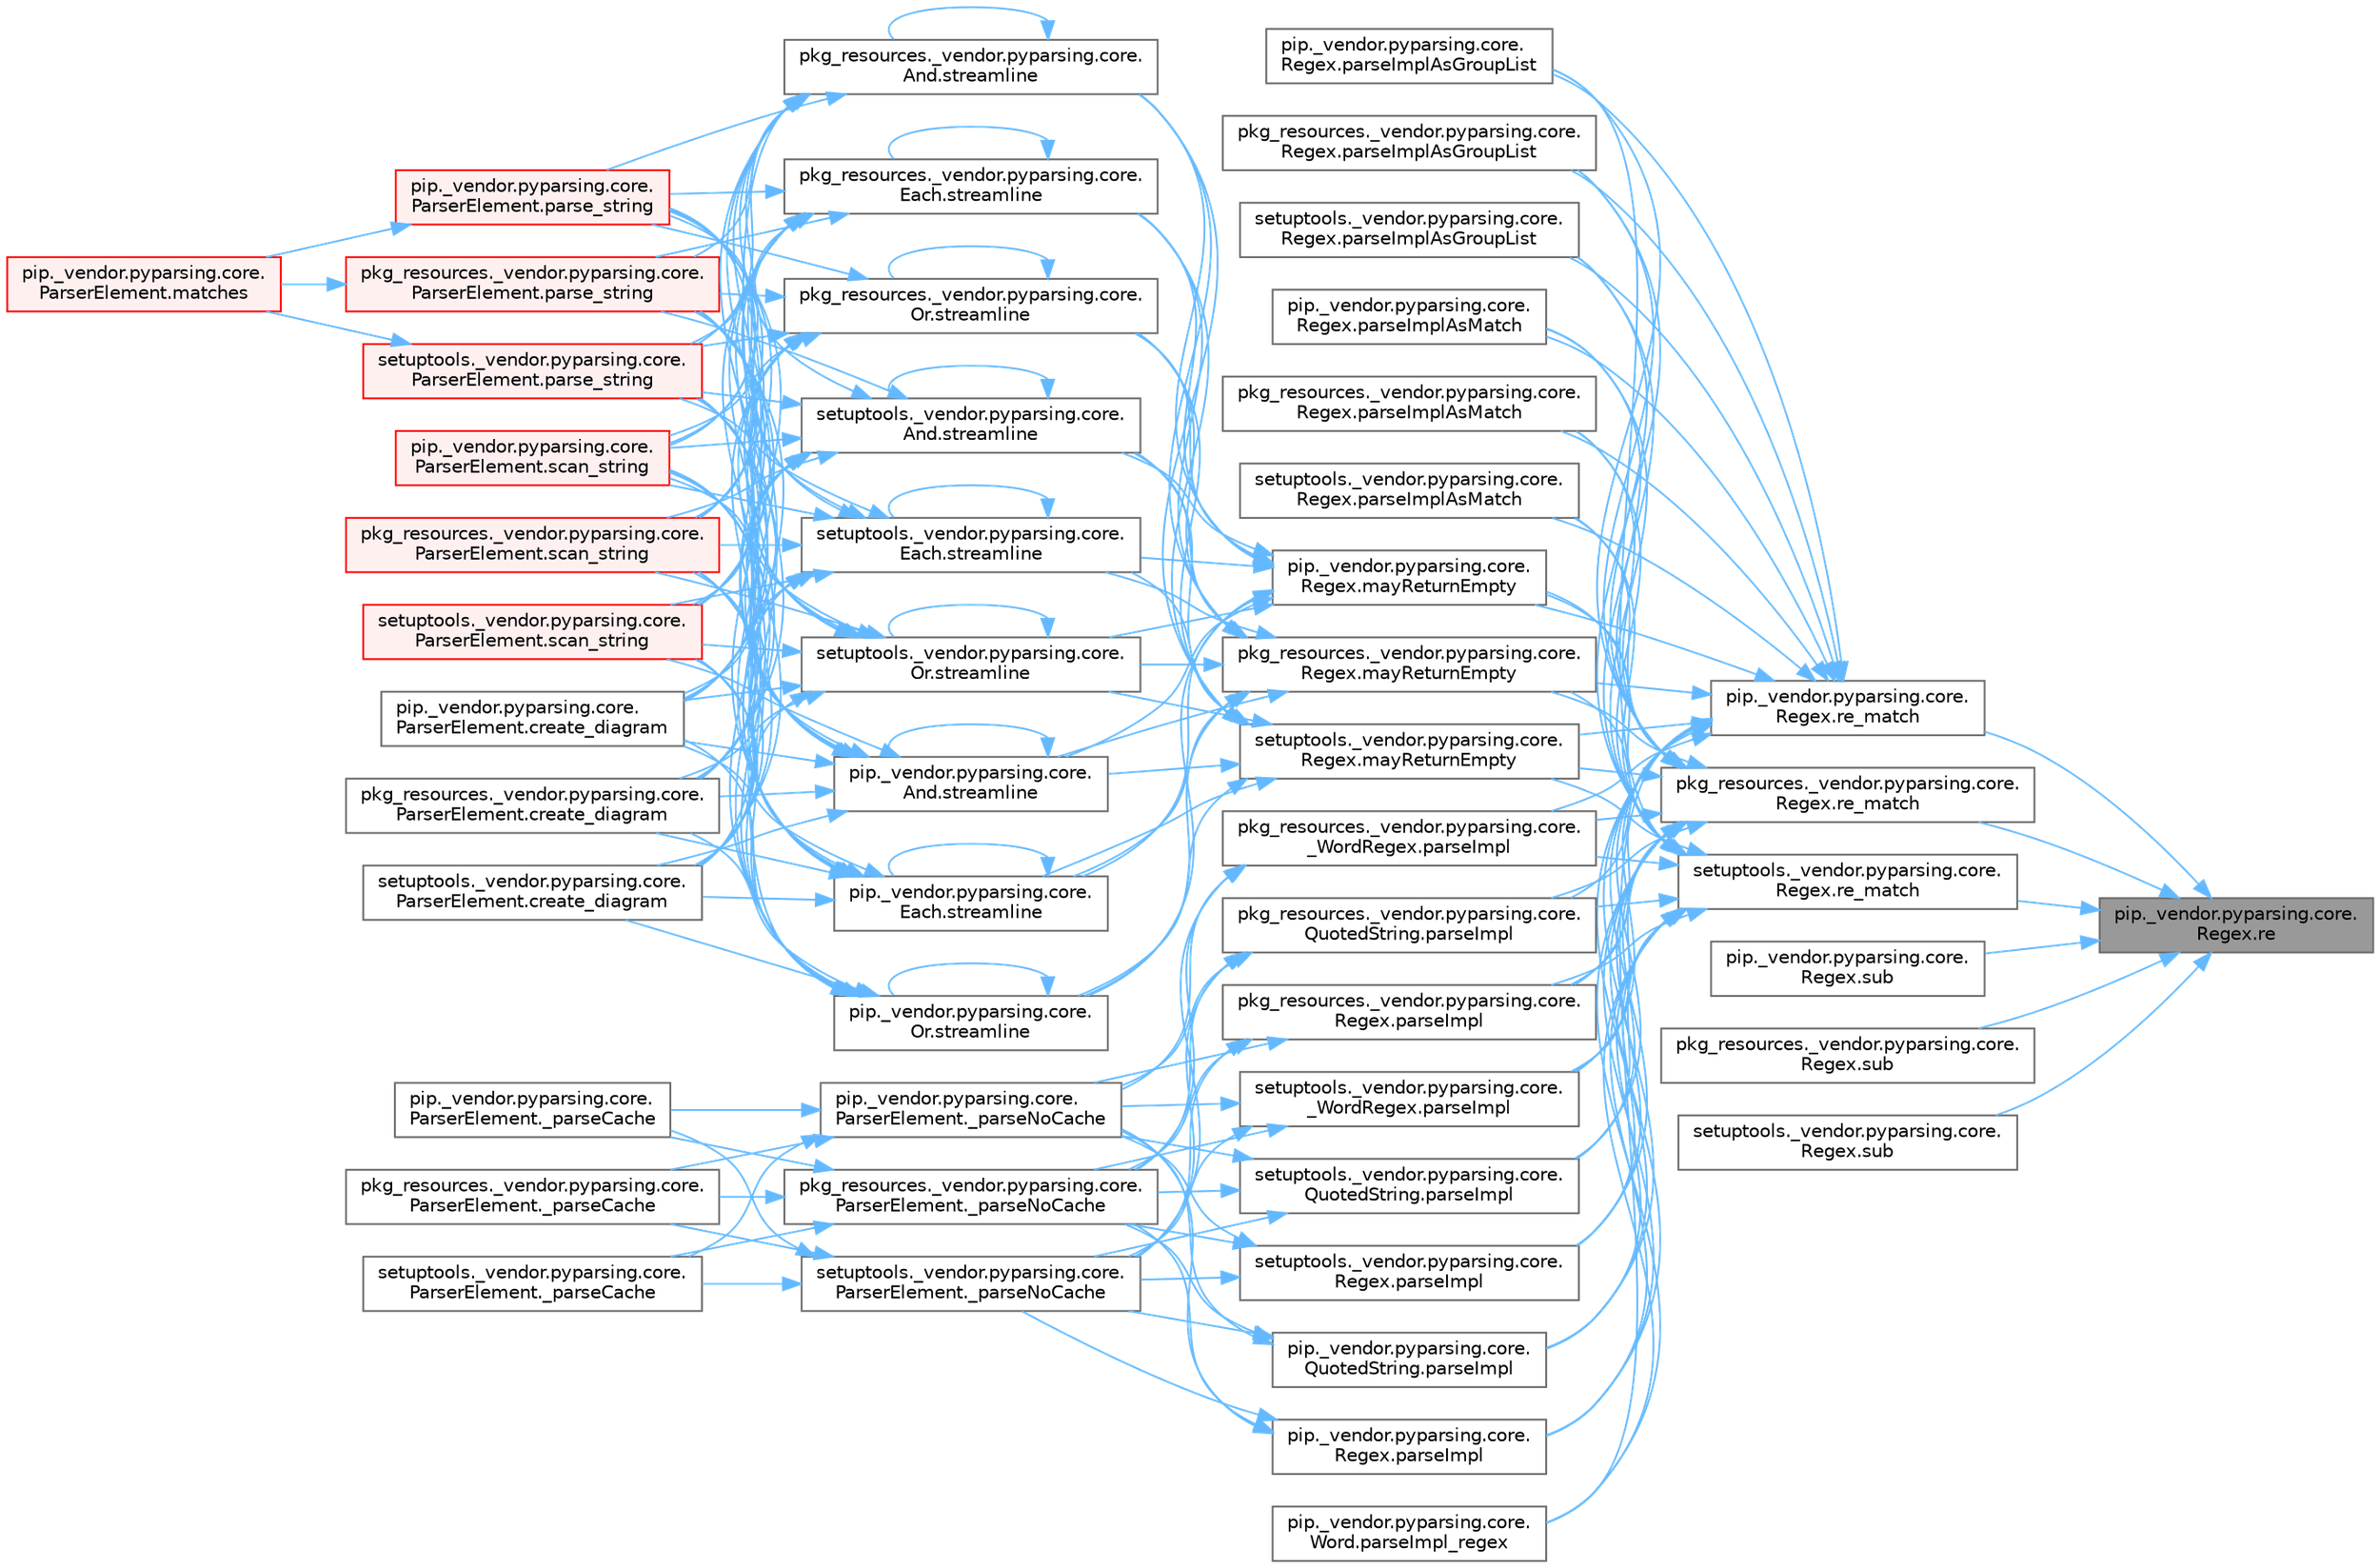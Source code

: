 digraph "pip._vendor.pyparsing.core.Regex.re"
{
 // LATEX_PDF_SIZE
  bgcolor="transparent";
  edge [fontname=Helvetica,fontsize=10,labelfontname=Helvetica,labelfontsize=10];
  node [fontname=Helvetica,fontsize=10,shape=box,height=0.2,width=0.4];
  rankdir="RL";
  Node1 [id="Node000001",label="pip._vendor.pyparsing.core.\lRegex.re",height=0.2,width=0.4,color="gray40", fillcolor="grey60", style="filled", fontcolor="black",tooltip=" "];
  Node1 -> Node2 [id="edge1_Node000001_Node000002",dir="back",color="steelblue1",style="solid",tooltip=" "];
  Node2 [id="Node000002",label="pip._vendor.pyparsing.core.\lRegex.re_match",height=0.2,width=0.4,color="grey40", fillcolor="white", style="filled",URL="$classpip_1_1__vendor_1_1pyparsing_1_1core_1_1_regex.html#a3032fbd6fb47b8c51c8ed38dde30209b",tooltip=" "];
  Node2 -> Node3 [id="edge2_Node000002_Node000003",dir="back",color="steelblue1",style="solid",tooltip=" "];
  Node3 [id="Node000003",label="pip._vendor.pyparsing.core.\lRegex.mayReturnEmpty",height=0.2,width=0.4,color="grey40", fillcolor="white", style="filled",URL="$classpip_1_1__vendor_1_1pyparsing_1_1core_1_1_regex.html#a7319d9277dcc4bc87e0ae014028d772b",tooltip=" "];
  Node3 -> Node4 [id="edge3_Node000003_Node000004",dir="back",color="steelblue1",style="solid",tooltip=" "];
  Node4 [id="Node000004",label="pip._vendor.pyparsing.core.\lAnd.streamline",height=0.2,width=0.4,color="grey40", fillcolor="white", style="filled",URL="$classpip_1_1__vendor_1_1pyparsing_1_1core_1_1_and.html#a7446a6e43ede488c85348e0bc684f01a",tooltip=" "];
  Node4 -> Node5 [id="edge4_Node000004_Node000005",dir="back",color="steelblue1",style="solid",tooltip=" "];
  Node5 [id="Node000005",label="pip._vendor.pyparsing.core.\lParserElement.create_diagram",height=0.2,width=0.4,color="grey40", fillcolor="white", style="filled",URL="$classpip_1_1__vendor_1_1pyparsing_1_1core_1_1_parser_element.html#a5bc732f7ee3b63328942b206ddb60680",tooltip=" "];
  Node4 -> Node6 [id="edge5_Node000004_Node000006",dir="back",color="steelblue1",style="solid",tooltip=" "];
  Node6 [id="Node000006",label="pkg_resources._vendor.pyparsing.core.\lParserElement.create_diagram",height=0.2,width=0.4,color="grey40", fillcolor="white", style="filled",URL="$classpkg__resources_1_1__vendor_1_1pyparsing_1_1core_1_1_parser_element.html#a66d8835d0b5eb2209b59040c180b73b0",tooltip=" "];
  Node4 -> Node7 [id="edge6_Node000004_Node000007",dir="back",color="steelblue1",style="solid",tooltip=" "];
  Node7 [id="Node000007",label="setuptools._vendor.pyparsing.core.\lParserElement.create_diagram",height=0.2,width=0.4,color="grey40", fillcolor="white", style="filled",URL="$classsetuptools_1_1__vendor_1_1pyparsing_1_1core_1_1_parser_element.html#ab7e3f532f6e7783243272292e1f604b3",tooltip=" "];
  Node4 -> Node8 [id="edge7_Node000004_Node000008",dir="back",color="steelblue1",style="solid",tooltip=" "];
  Node8 [id="Node000008",label="pip._vendor.pyparsing.core.\lParserElement.parse_string",height=0.2,width=0.4,color="red", fillcolor="#FFF0F0", style="filled",URL="$classpip_1_1__vendor_1_1pyparsing_1_1core_1_1_parser_element.html#ac17206f98799aeb9149ef0873423fb3d",tooltip=" "];
  Node8 -> Node9 [id="edge8_Node000008_Node000009",dir="back",color="steelblue1",style="solid",tooltip=" "];
  Node9 [id="Node000009",label="pip._vendor.pyparsing.core.\lParserElement.matches",height=0.2,width=0.4,color="red", fillcolor="#FFF0F0", style="filled",URL="$classpip_1_1__vendor_1_1pyparsing_1_1core_1_1_parser_element.html#a506dbc15b395eb36dc4f6cbc0fdf143a",tooltip=" "];
  Node4 -> Node30 [id="edge9_Node000004_Node000030",dir="back",color="steelblue1",style="solid",tooltip=" "];
  Node30 [id="Node000030",label="pkg_resources._vendor.pyparsing.core.\lParserElement.parse_string",height=0.2,width=0.4,color="red", fillcolor="#FFF0F0", style="filled",URL="$classpkg__resources_1_1__vendor_1_1pyparsing_1_1core_1_1_parser_element.html#a8c3e947b9af4425a1b7f4c8db034a549",tooltip=" "];
  Node30 -> Node9 [id="edge10_Node000030_Node000009",dir="back",color="steelblue1",style="solid",tooltip=" "];
  Node4 -> Node31 [id="edge11_Node000004_Node000031",dir="back",color="steelblue1",style="solid",tooltip=" "];
  Node31 [id="Node000031",label="setuptools._vendor.pyparsing.core.\lParserElement.parse_string",height=0.2,width=0.4,color="red", fillcolor="#FFF0F0", style="filled",URL="$classsetuptools_1_1__vendor_1_1pyparsing_1_1core_1_1_parser_element.html#a4bceb4c6190dd0bd2ea4c6ef9e8fe6f9",tooltip=" "];
  Node31 -> Node9 [id="edge12_Node000031_Node000009",dir="back",color="steelblue1",style="solid",tooltip=" "];
  Node4 -> Node32 [id="edge13_Node000004_Node000032",dir="back",color="steelblue1",style="solid",tooltip=" "];
  Node32 [id="Node000032",label="pip._vendor.pyparsing.core.\lParserElement.scan_string",height=0.2,width=0.4,color="red", fillcolor="#FFF0F0", style="filled",URL="$classpip_1_1__vendor_1_1pyparsing_1_1core_1_1_parser_element.html#a0a066b31d55597f3b2ac426eab0ef7a8",tooltip=" "];
  Node4 -> Node3211 [id="edge14_Node000004_Node003211",dir="back",color="steelblue1",style="solid",tooltip=" "];
  Node3211 [id="Node003211",label="pkg_resources._vendor.pyparsing.core.\lParserElement.scan_string",height=0.2,width=0.4,color="red", fillcolor="#FFF0F0", style="filled",URL="$classpkg__resources_1_1__vendor_1_1pyparsing_1_1core_1_1_parser_element.html#a72c2c28e4b4d308fb917b19795da3b31",tooltip=" "];
  Node4 -> Node3212 [id="edge15_Node000004_Node003212",dir="back",color="steelblue1",style="solid",tooltip=" "];
  Node3212 [id="Node003212",label="setuptools._vendor.pyparsing.core.\lParserElement.scan_string",height=0.2,width=0.4,color="red", fillcolor="#FFF0F0", style="filled",URL="$classsetuptools_1_1__vendor_1_1pyparsing_1_1core_1_1_parser_element.html#a1e2aa4fc1e0debef9f876b7e1ccbfb62",tooltip=" "];
  Node4 -> Node4 [id="edge16_Node000004_Node000004",dir="back",color="steelblue1",style="solid",tooltip=" "];
  Node3 -> Node3213 [id="edge17_Node000003_Node003213",dir="back",color="steelblue1",style="solid",tooltip=" "];
  Node3213 [id="Node003213",label="pip._vendor.pyparsing.core.\lEach.streamline",height=0.2,width=0.4,color="grey40", fillcolor="white", style="filled",URL="$classpip_1_1__vendor_1_1pyparsing_1_1core_1_1_each.html#a96aa5153ac4224d3fb453b3bdd797ff1",tooltip=" "];
  Node3213 -> Node5 [id="edge18_Node003213_Node000005",dir="back",color="steelblue1",style="solid",tooltip=" "];
  Node3213 -> Node6 [id="edge19_Node003213_Node000006",dir="back",color="steelblue1",style="solid",tooltip=" "];
  Node3213 -> Node7 [id="edge20_Node003213_Node000007",dir="back",color="steelblue1",style="solid",tooltip=" "];
  Node3213 -> Node8 [id="edge21_Node003213_Node000008",dir="back",color="steelblue1",style="solid",tooltip=" "];
  Node3213 -> Node30 [id="edge22_Node003213_Node000030",dir="back",color="steelblue1",style="solid",tooltip=" "];
  Node3213 -> Node31 [id="edge23_Node003213_Node000031",dir="back",color="steelblue1",style="solid",tooltip=" "];
  Node3213 -> Node32 [id="edge24_Node003213_Node000032",dir="back",color="steelblue1",style="solid",tooltip=" "];
  Node3213 -> Node3211 [id="edge25_Node003213_Node003211",dir="back",color="steelblue1",style="solid",tooltip=" "];
  Node3213 -> Node3212 [id="edge26_Node003213_Node003212",dir="back",color="steelblue1",style="solid",tooltip=" "];
  Node3213 -> Node3213 [id="edge27_Node003213_Node003213",dir="back",color="steelblue1",style="solid",tooltip=" "];
  Node3 -> Node3214 [id="edge28_Node000003_Node003214",dir="back",color="steelblue1",style="solid",tooltip=" "];
  Node3214 [id="Node003214",label="pip._vendor.pyparsing.core.\lOr.streamline",height=0.2,width=0.4,color="grey40", fillcolor="white", style="filled",URL="$classpip_1_1__vendor_1_1pyparsing_1_1core_1_1_or.html#aaaf554dbc1aec5d9cddf31cd519f8a95",tooltip=" "];
  Node3214 -> Node5 [id="edge29_Node003214_Node000005",dir="back",color="steelblue1",style="solid",tooltip=" "];
  Node3214 -> Node6 [id="edge30_Node003214_Node000006",dir="back",color="steelblue1",style="solid",tooltip=" "];
  Node3214 -> Node7 [id="edge31_Node003214_Node000007",dir="back",color="steelblue1",style="solid",tooltip=" "];
  Node3214 -> Node8 [id="edge32_Node003214_Node000008",dir="back",color="steelblue1",style="solid",tooltip=" "];
  Node3214 -> Node30 [id="edge33_Node003214_Node000030",dir="back",color="steelblue1",style="solid",tooltip=" "];
  Node3214 -> Node31 [id="edge34_Node003214_Node000031",dir="back",color="steelblue1",style="solid",tooltip=" "];
  Node3214 -> Node32 [id="edge35_Node003214_Node000032",dir="back",color="steelblue1",style="solid",tooltip=" "];
  Node3214 -> Node3211 [id="edge36_Node003214_Node003211",dir="back",color="steelblue1",style="solid",tooltip=" "];
  Node3214 -> Node3212 [id="edge37_Node003214_Node003212",dir="back",color="steelblue1",style="solid",tooltip=" "];
  Node3214 -> Node3214 [id="edge38_Node003214_Node003214",dir="back",color="steelblue1",style="solid",tooltip=" "];
  Node3 -> Node3215 [id="edge39_Node000003_Node003215",dir="back",color="steelblue1",style="solid",tooltip=" "];
  Node3215 [id="Node003215",label="pkg_resources._vendor.pyparsing.core.\lAnd.streamline",height=0.2,width=0.4,color="grey40", fillcolor="white", style="filled",URL="$classpkg__resources_1_1__vendor_1_1pyparsing_1_1core_1_1_and.html#a961e2458f172f1d34fe94a756cdf9a0e",tooltip=" "];
  Node3215 -> Node5 [id="edge40_Node003215_Node000005",dir="back",color="steelblue1",style="solid",tooltip=" "];
  Node3215 -> Node6 [id="edge41_Node003215_Node000006",dir="back",color="steelblue1",style="solid",tooltip=" "];
  Node3215 -> Node7 [id="edge42_Node003215_Node000007",dir="back",color="steelblue1",style="solid",tooltip=" "];
  Node3215 -> Node8 [id="edge43_Node003215_Node000008",dir="back",color="steelblue1",style="solid",tooltip=" "];
  Node3215 -> Node30 [id="edge44_Node003215_Node000030",dir="back",color="steelblue1",style="solid",tooltip=" "];
  Node3215 -> Node31 [id="edge45_Node003215_Node000031",dir="back",color="steelblue1",style="solid",tooltip=" "];
  Node3215 -> Node32 [id="edge46_Node003215_Node000032",dir="back",color="steelblue1",style="solid",tooltip=" "];
  Node3215 -> Node3211 [id="edge47_Node003215_Node003211",dir="back",color="steelblue1",style="solid",tooltip=" "];
  Node3215 -> Node3212 [id="edge48_Node003215_Node003212",dir="back",color="steelblue1",style="solid",tooltip=" "];
  Node3215 -> Node3215 [id="edge49_Node003215_Node003215",dir="back",color="steelblue1",style="solid",tooltip=" "];
  Node3 -> Node3216 [id="edge50_Node000003_Node003216",dir="back",color="steelblue1",style="solid",tooltip=" "];
  Node3216 [id="Node003216",label="pkg_resources._vendor.pyparsing.core.\lEach.streamline",height=0.2,width=0.4,color="grey40", fillcolor="white", style="filled",URL="$classpkg__resources_1_1__vendor_1_1pyparsing_1_1core_1_1_each.html#af5805f767d634140e3c0c7e8bbe0c1f0",tooltip=" "];
  Node3216 -> Node5 [id="edge51_Node003216_Node000005",dir="back",color="steelblue1",style="solid",tooltip=" "];
  Node3216 -> Node6 [id="edge52_Node003216_Node000006",dir="back",color="steelblue1",style="solid",tooltip=" "];
  Node3216 -> Node7 [id="edge53_Node003216_Node000007",dir="back",color="steelblue1",style="solid",tooltip=" "];
  Node3216 -> Node8 [id="edge54_Node003216_Node000008",dir="back",color="steelblue1",style="solid",tooltip=" "];
  Node3216 -> Node30 [id="edge55_Node003216_Node000030",dir="back",color="steelblue1",style="solid",tooltip=" "];
  Node3216 -> Node31 [id="edge56_Node003216_Node000031",dir="back",color="steelblue1",style="solid",tooltip=" "];
  Node3216 -> Node32 [id="edge57_Node003216_Node000032",dir="back",color="steelblue1",style="solid",tooltip=" "];
  Node3216 -> Node3211 [id="edge58_Node003216_Node003211",dir="back",color="steelblue1",style="solid",tooltip=" "];
  Node3216 -> Node3212 [id="edge59_Node003216_Node003212",dir="back",color="steelblue1",style="solid",tooltip=" "];
  Node3216 -> Node3216 [id="edge60_Node003216_Node003216",dir="back",color="steelblue1",style="solid",tooltip=" "];
  Node3 -> Node3217 [id="edge61_Node000003_Node003217",dir="back",color="steelblue1",style="solid",tooltip=" "];
  Node3217 [id="Node003217",label="pkg_resources._vendor.pyparsing.core.\lOr.streamline",height=0.2,width=0.4,color="grey40", fillcolor="white", style="filled",URL="$classpkg__resources_1_1__vendor_1_1pyparsing_1_1core_1_1_or.html#a854639b74587124e16b98edd0607316c",tooltip=" "];
  Node3217 -> Node5 [id="edge62_Node003217_Node000005",dir="back",color="steelblue1",style="solid",tooltip=" "];
  Node3217 -> Node6 [id="edge63_Node003217_Node000006",dir="back",color="steelblue1",style="solid",tooltip=" "];
  Node3217 -> Node7 [id="edge64_Node003217_Node000007",dir="back",color="steelblue1",style="solid",tooltip=" "];
  Node3217 -> Node8 [id="edge65_Node003217_Node000008",dir="back",color="steelblue1",style="solid",tooltip=" "];
  Node3217 -> Node30 [id="edge66_Node003217_Node000030",dir="back",color="steelblue1",style="solid",tooltip=" "];
  Node3217 -> Node31 [id="edge67_Node003217_Node000031",dir="back",color="steelblue1",style="solid",tooltip=" "];
  Node3217 -> Node32 [id="edge68_Node003217_Node000032",dir="back",color="steelblue1",style="solid",tooltip=" "];
  Node3217 -> Node3211 [id="edge69_Node003217_Node003211",dir="back",color="steelblue1",style="solid",tooltip=" "];
  Node3217 -> Node3212 [id="edge70_Node003217_Node003212",dir="back",color="steelblue1",style="solid",tooltip=" "];
  Node3217 -> Node3217 [id="edge71_Node003217_Node003217",dir="back",color="steelblue1",style="solid",tooltip=" "];
  Node3 -> Node3218 [id="edge72_Node000003_Node003218",dir="back",color="steelblue1",style="solid",tooltip=" "];
  Node3218 [id="Node003218",label="setuptools._vendor.pyparsing.core.\lAnd.streamline",height=0.2,width=0.4,color="grey40", fillcolor="white", style="filled",URL="$classsetuptools_1_1__vendor_1_1pyparsing_1_1core_1_1_and.html#a994b65a179dc06dec0a35a9e661bbbcf",tooltip=" "];
  Node3218 -> Node5 [id="edge73_Node003218_Node000005",dir="back",color="steelblue1",style="solid",tooltip=" "];
  Node3218 -> Node6 [id="edge74_Node003218_Node000006",dir="back",color="steelblue1",style="solid",tooltip=" "];
  Node3218 -> Node7 [id="edge75_Node003218_Node000007",dir="back",color="steelblue1",style="solid",tooltip=" "];
  Node3218 -> Node8 [id="edge76_Node003218_Node000008",dir="back",color="steelblue1",style="solid",tooltip=" "];
  Node3218 -> Node30 [id="edge77_Node003218_Node000030",dir="back",color="steelblue1",style="solid",tooltip=" "];
  Node3218 -> Node31 [id="edge78_Node003218_Node000031",dir="back",color="steelblue1",style="solid",tooltip=" "];
  Node3218 -> Node32 [id="edge79_Node003218_Node000032",dir="back",color="steelblue1",style="solid",tooltip=" "];
  Node3218 -> Node3211 [id="edge80_Node003218_Node003211",dir="back",color="steelblue1",style="solid",tooltip=" "];
  Node3218 -> Node3212 [id="edge81_Node003218_Node003212",dir="back",color="steelblue1",style="solid",tooltip=" "];
  Node3218 -> Node3218 [id="edge82_Node003218_Node003218",dir="back",color="steelblue1",style="solid",tooltip=" "];
  Node3 -> Node3219 [id="edge83_Node000003_Node003219",dir="back",color="steelblue1",style="solid",tooltip=" "];
  Node3219 [id="Node003219",label="setuptools._vendor.pyparsing.core.\lEach.streamline",height=0.2,width=0.4,color="grey40", fillcolor="white", style="filled",URL="$classsetuptools_1_1__vendor_1_1pyparsing_1_1core_1_1_each.html#a1bab1a878298d884782c2dcea9b7b2ff",tooltip=" "];
  Node3219 -> Node5 [id="edge84_Node003219_Node000005",dir="back",color="steelblue1",style="solid",tooltip=" "];
  Node3219 -> Node6 [id="edge85_Node003219_Node000006",dir="back",color="steelblue1",style="solid",tooltip=" "];
  Node3219 -> Node7 [id="edge86_Node003219_Node000007",dir="back",color="steelblue1",style="solid",tooltip=" "];
  Node3219 -> Node8 [id="edge87_Node003219_Node000008",dir="back",color="steelblue1",style="solid",tooltip=" "];
  Node3219 -> Node30 [id="edge88_Node003219_Node000030",dir="back",color="steelblue1",style="solid",tooltip=" "];
  Node3219 -> Node31 [id="edge89_Node003219_Node000031",dir="back",color="steelblue1",style="solid",tooltip=" "];
  Node3219 -> Node32 [id="edge90_Node003219_Node000032",dir="back",color="steelblue1",style="solid",tooltip=" "];
  Node3219 -> Node3211 [id="edge91_Node003219_Node003211",dir="back",color="steelblue1",style="solid",tooltip=" "];
  Node3219 -> Node3212 [id="edge92_Node003219_Node003212",dir="back",color="steelblue1",style="solid",tooltip=" "];
  Node3219 -> Node3219 [id="edge93_Node003219_Node003219",dir="back",color="steelblue1",style="solid",tooltip=" "];
  Node3 -> Node3220 [id="edge94_Node000003_Node003220",dir="back",color="steelblue1",style="solid",tooltip=" "];
  Node3220 [id="Node003220",label="setuptools._vendor.pyparsing.core.\lOr.streamline",height=0.2,width=0.4,color="grey40", fillcolor="white", style="filled",URL="$classsetuptools_1_1__vendor_1_1pyparsing_1_1core_1_1_or.html#aeab055b0277cb2c7035b849cfc773127",tooltip=" "];
  Node3220 -> Node5 [id="edge95_Node003220_Node000005",dir="back",color="steelblue1",style="solid",tooltip=" "];
  Node3220 -> Node6 [id="edge96_Node003220_Node000006",dir="back",color="steelblue1",style="solid",tooltip=" "];
  Node3220 -> Node7 [id="edge97_Node003220_Node000007",dir="back",color="steelblue1",style="solid",tooltip=" "];
  Node3220 -> Node8 [id="edge98_Node003220_Node000008",dir="back",color="steelblue1",style="solid",tooltip=" "];
  Node3220 -> Node30 [id="edge99_Node003220_Node000030",dir="back",color="steelblue1",style="solid",tooltip=" "];
  Node3220 -> Node31 [id="edge100_Node003220_Node000031",dir="back",color="steelblue1",style="solid",tooltip=" "];
  Node3220 -> Node32 [id="edge101_Node003220_Node000032",dir="back",color="steelblue1",style="solid",tooltip=" "];
  Node3220 -> Node3211 [id="edge102_Node003220_Node003211",dir="back",color="steelblue1",style="solid",tooltip=" "];
  Node3220 -> Node3212 [id="edge103_Node003220_Node003212",dir="back",color="steelblue1",style="solid",tooltip=" "];
  Node3220 -> Node3220 [id="edge104_Node003220_Node003220",dir="back",color="steelblue1",style="solid",tooltip=" "];
  Node2 -> Node3221 [id="edge105_Node000002_Node003221",dir="back",color="steelblue1",style="solid",tooltip=" "];
  Node3221 [id="Node003221",label="pkg_resources._vendor.pyparsing.core.\lRegex.mayReturnEmpty",height=0.2,width=0.4,color="grey40", fillcolor="white", style="filled",URL="$classpkg__resources_1_1__vendor_1_1pyparsing_1_1core_1_1_regex.html#a33f5ad8326b85e734dbaf24720d686b8",tooltip=" "];
  Node3221 -> Node4 [id="edge106_Node003221_Node000004",dir="back",color="steelblue1",style="solid",tooltip=" "];
  Node3221 -> Node3213 [id="edge107_Node003221_Node003213",dir="back",color="steelblue1",style="solid",tooltip=" "];
  Node3221 -> Node3214 [id="edge108_Node003221_Node003214",dir="back",color="steelblue1",style="solid",tooltip=" "];
  Node3221 -> Node3215 [id="edge109_Node003221_Node003215",dir="back",color="steelblue1",style="solid",tooltip=" "];
  Node3221 -> Node3216 [id="edge110_Node003221_Node003216",dir="back",color="steelblue1",style="solid",tooltip=" "];
  Node3221 -> Node3217 [id="edge111_Node003221_Node003217",dir="back",color="steelblue1",style="solid",tooltip=" "];
  Node3221 -> Node3218 [id="edge112_Node003221_Node003218",dir="back",color="steelblue1",style="solid",tooltip=" "];
  Node3221 -> Node3219 [id="edge113_Node003221_Node003219",dir="back",color="steelblue1",style="solid",tooltip=" "];
  Node3221 -> Node3220 [id="edge114_Node003221_Node003220",dir="back",color="steelblue1",style="solid",tooltip=" "];
  Node2 -> Node3222 [id="edge115_Node000002_Node003222",dir="back",color="steelblue1",style="solid",tooltip=" "];
  Node3222 [id="Node003222",label="setuptools._vendor.pyparsing.core.\lRegex.mayReturnEmpty",height=0.2,width=0.4,color="grey40", fillcolor="white", style="filled",URL="$classsetuptools_1_1__vendor_1_1pyparsing_1_1core_1_1_regex.html#a6db31ce76829df8ffa320ee6dfbbfd53",tooltip=" "];
  Node3222 -> Node4 [id="edge116_Node003222_Node000004",dir="back",color="steelblue1",style="solid",tooltip=" "];
  Node3222 -> Node3213 [id="edge117_Node003222_Node003213",dir="back",color="steelblue1",style="solid",tooltip=" "];
  Node3222 -> Node3214 [id="edge118_Node003222_Node003214",dir="back",color="steelblue1",style="solid",tooltip=" "];
  Node3222 -> Node3215 [id="edge119_Node003222_Node003215",dir="back",color="steelblue1",style="solid",tooltip=" "];
  Node3222 -> Node3216 [id="edge120_Node003222_Node003216",dir="back",color="steelblue1",style="solid",tooltip=" "];
  Node3222 -> Node3217 [id="edge121_Node003222_Node003217",dir="back",color="steelblue1",style="solid",tooltip=" "];
  Node3222 -> Node3218 [id="edge122_Node003222_Node003218",dir="back",color="steelblue1",style="solid",tooltip=" "];
  Node3222 -> Node3219 [id="edge123_Node003222_Node003219",dir="back",color="steelblue1",style="solid",tooltip=" "];
  Node3222 -> Node3220 [id="edge124_Node003222_Node003220",dir="back",color="steelblue1",style="solid",tooltip=" "];
  Node2 -> Node3223 [id="edge125_Node000002_Node003223",dir="back",color="steelblue1",style="solid",tooltip=" "];
  Node3223 [id="Node003223",label="pip._vendor.pyparsing.core.\lQuotedString.parseImpl",height=0.2,width=0.4,color="grey40", fillcolor="white", style="filled",URL="$classpip_1_1__vendor_1_1pyparsing_1_1core_1_1_quoted_string.html#a92d684acb71a5115fdc54fc90096e9df",tooltip=" "];
  Node3223 -> Node2392 [id="edge126_Node003223_Node002392",dir="back",color="steelblue1",style="solid",tooltip=" "];
  Node2392 [id="Node002392",label="pip._vendor.pyparsing.core.\lParserElement._parseNoCache",height=0.2,width=0.4,color="grey40", fillcolor="white", style="filled",URL="$classpip_1_1__vendor_1_1pyparsing_1_1core_1_1_parser_element.html#af319bff1f8ae463c29689bc902788e50",tooltip=" "];
  Node2392 -> Node2393 [id="edge127_Node002392_Node002393",dir="back",color="steelblue1",style="solid",tooltip=" "];
  Node2393 [id="Node002393",label="pip._vendor.pyparsing.core.\lParserElement._parseCache",height=0.2,width=0.4,color="grey40", fillcolor="white", style="filled",URL="$classpip_1_1__vendor_1_1pyparsing_1_1core_1_1_parser_element.html#a5614d581e42d84b716b0dcab98157c88",tooltip=" "];
  Node2392 -> Node2394 [id="edge128_Node002392_Node002394",dir="back",color="steelblue1",style="solid",tooltip=" "];
  Node2394 [id="Node002394",label="pkg_resources._vendor.pyparsing.core.\lParserElement._parseCache",height=0.2,width=0.4,color="grey40", fillcolor="white", style="filled",URL="$classpkg__resources_1_1__vendor_1_1pyparsing_1_1core_1_1_parser_element.html#a1a69c7785a92769109263bd940ab37ae",tooltip=" "];
  Node2392 -> Node2395 [id="edge129_Node002392_Node002395",dir="back",color="steelblue1",style="solid",tooltip=" "];
  Node2395 [id="Node002395",label="setuptools._vendor.pyparsing.core.\lParserElement._parseCache",height=0.2,width=0.4,color="grey40", fillcolor="white", style="filled",URL="$classsetuptools_1_1__vendor_1_1pyparsing_1_1core_1_1_parser_element.html#aad2d74190c4edf9d86294fe1907cffba",tooltip=" "];
  Node3223 -> Node2396 [id="edge130_Node003223_Node002396",dir="back",color="steelblue1",style="solid",tooltip=" "];
  Node2396 [id="Node002396",label="pkg_resources._vendor.pyparsing.core.\lParserElement._parseNoCache",height=0.2,width=0.4,color="grey40", fillcolor="white", style="filled",URL="$classpkg__resources_1_1__vendor_1_1pyparsing_1_1core_1_1_parser_element.html#ae74acbecf9daa6eccbb3c02112745915",tooltip=" "];
  Node2396 -> Node2393 [id="edge131_Node002396_Node002393",dir="back",color="steelblue1",style="solid",tooltip=" "];
  Node2396 -> Node2394 [id="edge132_Node002396_Node002394",dir="back",color="steelblue1",style="solid",tooltip=" "];
  Node2396 -> Node2395 [id="edge133_Node002396_Node002395",dir="back",color="steelblue1",style="solid",tooltip=" "];
  Node3223 -> Node2397 [id="edge134_Node003223_Node002397",dir="back",color="steelblue1",style="solid",tooltip=" "];
  Node2397 [id="Node002397",label="setuptools._vendor.pyparsing.core.\lParserElement._parseNoCache",height=0.2,width=0.4,color="grey40", fillcolor="white", style="filled",URL="$classsetuptools_1_1__vendor_1_1pyparsing_1_1core_1_1_parser_element.html#ac87deeca77414208ea7ac3e6f23accc5",tooltip=" "];
  Node2397 -> Node2393 [id="edge135_Node002397_Node002393",dir="back",color="steelblue1",style="solid",tooltip=" "];
  Node2397 -> Node2394 [id="edge136_Node002397_Node002394",dir="back",color="steelblue1",style="solid",tooltip=" "];
  Node2397 -> Node2395 [id="edge137_Node002397_Node002395",dir="back",color="steelblue1",style="solid",tooltip=" "];
  Node2 -> Node3224 [id="edge138_Node000002_Node003224",dir="back",color="steelblue1",style="solid",tooltip=" "];
  Node3224 [id="Node003224",label="pip._vendor.pyparsing.core.\lRegex.parseImpl",height=0.2,width=0.4,color="grey40", fillcolor="white", style="filled",URL="$classpip_1_1__vendor_1_1pyparsing_1_1core_1_1_regex.html#a00ab84bc9d6c48734ff75b71cc354720",tooltip=" "];
  Node3224 -> Node2392 [id="edge139_Node003224_Node002392",dir="back",color="steelblue1",style="solid",tooltip=" "];
  Node3224 -> Node2396 [id="edge140_Node003224_Node002396",dir="back",color="steelblue1",style="solid",tooltip=" "];
  Node3224 -> Node2397 [id="edge141_Node003224_Node002397",dir="back",color="steelblue1",style="solid",tooltip=" "];
  Node2 -> Node3225 [id="edge142_Node000002_Node003225",dir="back",color="steelblue1",style="solid",tooltip=" "];
  Node3225 [id="Node003225",label="pkg_resources._vendor.pyparsing.core.\l_WordRegex.parseImpl",height=0.2,width=0.4,color="grey40", fillcolor="white", style="filled",URL="$classpkg__resources_1_1__vendor_1_1pyparsing_1_1core_1_1___word_regex.html#a25e49e4fde489aa339756ebe1e171b9f",tooltip=" "];
  Node3225 -> Node2392 [id="edge143_Node003225_Node002392",dir="back",color="steelblue1",style="solid",tooltip=" "];
  Node3225 -> Node2396 [id="edge144_Node003225_Node002396",dir="back",color="steelblue1",style="solid",tooltip=" "];
  Node3225 -> Node2397 [id="edge145_Node003225_Node002397",dir="back",color="steelblue1",style="solid",tooltip=" "];
  Node2 -> Node3226 [id="edge146_Node000002_Node003226",dir="back",color="steelblue1",style="solid",tooltip=" "];
  Node3226 [id="Node003226",label="pkg_resources._vendor.pyparsing.core.\lQuotedString.parseImpl",height=0.2,width=0.4,color="grey40", fillcolor="white", style="filled",URL="$classpkg__resources_1_1__vendor_1_1pyparsing_1_1core_1_1_quoted_string.html#a56518821229c3c5d066e9f1160b44632",tooltip=" "];
  Node3226 -> Node2392 [id="edge147_Node003226_Node002392",dir="back",color="steelblue1",style="solid",tooltip=" "];
  Node3226 -> Node2396 [id="edge148_Node003226_Node002396",dir="back",color="steelblue1",style="solid",tooltip=" "];
  Node3226 -> Node2397 [id="edge149_Node003226_Node002397",dir="back",color="steelblue1",style="solid",tooltip=" "];
  Node2 -> Node3227 [id="edge150_Node000002_Node003227",dir="back",color="steelblue1",style="solid",tooltip=" "];
  Node3227 [id="Node003227",label="pkg_resources._vendor.pyparsing.core.\lRegex.parseImpl",height=0.2,width=0.4,color="grey40", fillcolor="white", style="filled",URL="$classpkg__resources_1_1__vendor_1_1pyparsing_1_1core_1_1_regex.html#ad63053cb462e84716134a7a2d8477fd2",tooltip=" "];
  Node3227 -> Node2392 [id="edge151_Node003227_Node002392",dir="back",color="steelblue1",style="solid",tooltip=" "];
  Node3227 -> Node2396 [id="edge152_Node003227_Node002396",dir="back",color="steelblue1",style="solid",tooltip=" "];
  Node3227 -> Node2397 [id="edge153_Node003227_Node002397",dir="back",color="steelblue1",style="solid",tooltip=" "];
  Node2 -> Node3228 [id="edge154_Node000002_Node003228",dir="back",color="steelblue1",style="solid",tooltip=" "];
  Node3228 [id="Node003228",label="setuptools._vendor.pyparsing.core.\l_WordRegex.parseImpl",height=0.2,width=0.4,color="grey40", fillcolor="white", style="filled",URL="$classsetuptools_1_1__vendor_1_1pyparsing_1_1core_1_1___word_regex.html#a5d7988d02fdc0ffb663e3c64b7a1e20b",tooltip=" "];
  Node3228 -> Node2392 [id="edge155_Node003228_Node002392",dir="back",color="steelblue1",style="solid",tooltip=" "];
  Node3228 -> Node2396 [id="edge156_Node003228_Node002396",dir="back",color="steelblue1",style="solid",tooltip=" "];
  Node3228 -> Node2397 [id="edge157_Node003228_Node002397",dir="back",color="steelblue1",style="solid",tooltip=" "];
  Node2 -> Node3229 [id="edge158_Node000002_Node003229",dir="back",color="steelblue1",style="solid",tooltip=" "];
  Node3229 [id="Node003229",label="setuptools._vendor.pyparsing.core.\lQuotedString.parseImpl",height=0.2,width=0.4,color="grey40", fillcolor="white", style="filled",URL="$classsetuptools_1_1__vendor_1_1pyparsing_1_1core_1_1_quoted_string.html#a886eb9371e033227ee46d32112969af4",tooltip=" "];
  Node3229 -> Node2392 [id="edge159_Node003229_Node002392",dir="back",color="steelblue1",style="solid",tooltip=" "];
  Node3229 -> Node2396 [id="edge160_Node003229_Node002396",dir="back",color="steelblue1",style="solid",tooltip=" "];
  Node3229 -> Node2397 [id="edge161_Node003229_Node002397",dir="back",color="steelblue1",style="solid",tooltip=" "];
  Node2 -> Node3230 [id="edge162_Node000002_Node003230",dir="back",color="steelblue1",style="solid",tooltip=" "];
  Node3230 [id="Node003230",label="setuptools._vendor.pyparsing.core.\lRegex.parseImpl",height=0.2,width=0.4,color="grey40", fillcolor="white", style="filled",URL="$classsetuptools_1_1__vendor_1_1pyparsing_1_1core_1_1_regex.html#a3eaae662caae6afe0d0aaf8ee8e14c57",tooltip=" "];
  Node3230 -> Node2392 [id="edge163_Node003230_Node002392",dir="back",color="steelblue1",style="solid",tooltip=" "];
  Node3230 -> Node2396 [id="edge164_Node003230_Node002396",dir="back",color="steelblue1",style="solid",tooltip=" "];
  Node3230 -> Node2397 [id="edge165_Node003230_Node002397",dir="back",color="steelblue1",style="solid",tooltip=" "];
  Node2 -> Node3231 [id="edge166_Node000002_Node003231",dir="back",color="steelblue1",style="solid",tooltip=" "];
  Node3231 [id="Node003231",label="pip._vendor.pyparsing.core.\lWord.parseImpl_regex",height=0.2,width=0.4,color="grey40", fillcolor="white", style="filled",URL="$classpip_1_1__vendor_1_1pyparsing_1_1core_1_1_word.html#aeeb774897990f0460e5ea511d78db467",tooltip=" "];
  Node2 -> Node3232 [id="edge167_Node000002_Node003232",dir="back",color="steelblue1",style="solid",tooltip=" "];
  Node3232 [id="Node003232",label="pip._vendor.pyparsing.core.\lRegex.parseImplAsGroupList",height=0.2,width=0.4,color="grey40", fillcolor="white", style="filled",URL="$classpip_1_1__vendor_1_1pyparsing_1_1core_1_1_regex.html#aac414af506be7d5b38e56a4a1bd0e879",tooltip=" "];
  Node2 -> Node3233 [id="edge168_Node000002_Node003233",dir="back",color="steelblue1",style="solid",tooltip=" "];
  Node3233 [id="Node003233",label="pkg_resources._vendor.pyparsing.core.\lRegex.parseImplAsGroupList",height=0.2,width=0.4,color="grey40", fillcolor="white", style="filled",URL="$classpkg__resources_1_1__vendor_1_1pyparsing_1_1core_1_1_regex.html#a2b63ef48c7686f2e02588669adca9986",tooltip=" "];
  Node2 -> Node3234 [id="edge169_Node000002_Node003234",dir="back",color="steelblue1",style="solid",tooltip=" "];
  Node3234 [id="Node003234",label="setuptools._vendor.pyparsing.core.\lRegex.parseImplAsGroupList",height=0.2,width=0.4,color="grey40", fillcolor="white", style="filled",URL="$classsetuptools_1_1__vendor_1_1pyparsing_1_1core_1_1_regex.html#a1b9ebea59647270dc91a1575ca122068",tooltip=" "];
  Node2 -> Node3235 [id="edge170_Node000002_Node003235",dir="back",color="steelblue1",style="solid",tooltip=" "];
  Node3235 [id="Node003235",label="pip._vendor.pyparsing.core.\lRegex.parseImplAsMatch",height=0.2,width=0.4,color="grey40", fillcolor="white", style="filled",URL="$classpip_1_1__vendor_1_1pyparsing_1_1core_1_1_regex.html#aa91477b6da65489da80309d576445678",tooltip=" "];
  Node2 -> Node3236 [id="edge171_Node000002_Node003236",dir="back",color="steelblue1",style="solid",tooltip=" "];
  Node3236 [id="Node003236",label="pkg_resources._vendor.pyparsing.core.\lRegex.parseImplAsMatch",height=0.2,width=0.4,color="grey40", fillcolor="white", style="filled",URL="$classpkg__resources_1_1__vendor_1_1pyparsing_1_1core_1_1_regex.html#a478a917885c180d7c19ce42d30f06d23",tooltip=" "];
  Node2 -> Node3237 [id="edge172_Node000002_Node003237",dir="back",color="steelblue1",style="solid",tooltip=" "];
  Node3237 [id="Node003237",label="setuptools._vendor.pyparsing.core.\lRegex.parseImplAsMatch",height=0.2,width=0.4,color="grey40", fillcolor="white", style="filled",URL="$classsetuptools_1_1__vendor_1_1pyparsing_1_1core_1_1_regex.html#aca2b7784544a3589e5d7b4b5fa2ba611",tooltip=" "];
  Node1 -> Node3238 [id="edge173_Node000001_Node003238",dir="back",color="steelblue1",style="solid",tooltip=" "];
  Node3238 [id="Node003238",label="pkg_resources._vendor.pyparsing.core.\lRegex.re_match",height=0.2,width=0.4,color="grey40", fillcolor="white", style="filled",URL="$classpkg__resources_1_1__vendor_1_1pyparsing_1_1core_1_1_regex.html#a7d808f2e1a201a33e88d7702821a7af1",tooltip=" "];
  Node3238 -> Node3 [id="edge174_Node003238_Node000003",dir="back",color="steelblue1",style="solid",tooltip=" "];
  Node3238 -> Node3221 [id="edge175_Node003238_Node003221",dir="back",color="steelblue1",style="solid",tooltip=" "];
  Node3238 -> Node3222 [id="edge176_Node003238_Node003222",dir="back",color="steelblue1",style="solid",tooltip=" "];
  Node3238 -> Node3223 [id="edge177_Node003238_Node003223",dir="back",color="steelblue1",style="solid",tooltip=" "];
  Node3238 -> Node3224 [id="edge178_Node003238_Node003224",dir="back",color="steelblue1",style="solid",tooltip=" "];
  Node3238 -> Node3225 [id="edge179_Node003238_Node003225",dir="back",color="steelblue1",style="solid",tooltip=" "];
  Node3238 -> Node3226 [id="edge180_Node003238_Node003226",dir="back",color="steelblue1",style="solid",tooltip=" "];
  Node3238 -> Node3227 [id="edge181_Node003238_Node003227",dir="back",color="steelblue1",style="solid",tooltip=" "];
  Node3238 -> Node3228 [id="edge182_Node003238_Node003228",dir="back",color="steelblue1",style="solid",tooltip=" "];
  Node3238 -> Node3229 [id="edge183_Node003238_Node003229",dir="back",color="steelblue1",style="solid",tooltip=" "];
  Node3238 -> Node3230 [id="edge184_Node003238_Node003230",dir="back",color="steelblue1",style="solid",tooltip=" "];
  Node3238 -> Node3231 [id="edge185_Node003238_Node003231",dir="back",color="steelblue1",style="solid",tooltip=" "];
  Node3238 -> Node3232 [id="edge186_Node003238_Node003232",dir="back",color="steelblue1",style="solid",tooltip=" "];
  Node3238 -> Node3233 [id="edge187_Node003238_Node003233",dir="back",color="steelblue1",style="solid",tooltip=" "];
  Node3238 -> Node3234 [id="edge188_Node003238_Node003234",dir="back",color="steelblue1",style="solid",tooltip=" "];
  Node3238 -> Node3235 [id="edge189_Node003238_Node003235",dir="back",color="steelblue1",style="solid",tooltip=" "];
  Node3238 -> Node3236 [id="edge190_Node003238_Node003236",dir="back",color="steelblue1",style="solid",tooltip=" "];
  Node3238 -> Node3237 [id="edge191_Node003238_Node003237",dir="back",color="steelblue1",style="solid",tooltip=" "];
  Node1 -> Node3239 [id="edge192_Node000001_Node003239",dir="back",color="steelblue1",style="solid",tooltip=" "];
  Node3239 [id="Node003239",label="setuptools._vendor.pyparsing.core.\lRegex.re_match",height=0.2,width=0.4,color="grey40", fillcolor="white", style="filled",URL="$classsetuptools_1_1__vendor_1_1pyparsing_1_1core_1_1_regex.html#a67698e214de83d2d5f0860c788e8b3b9",tooltip=" "];
  Node3239 -> Node3 [id="edge193_Node003239_Node000003",dir="back",color="steelblue1",style="solid",tooltip=" "];
  Node3239 -> Node3221 [id="edge194_Node003239_Node003221",dir="back",color="steelblue1",style="solid",tooltip=" "];
  Node3239 -> Node3222 [id="edge195_Node003239_Node003222",dir="back",color="steelblue1",style="solid",tooltip=" "];
  Node3239 -> Node3223 [id="edge196_Node003239_Node003223",dir="back",color="steelblue1",style="solid",tooltip=" "];
  Node3239 -> Node3224 [id="edge197_Node003239_Node003224",dir="back",color="steelblue1",style="solid",tooltip=" "];
  Node3239 -> Node3225 [id="edge198_Node003239_Node003225",dir="back",color="steelblue1",style="solid",tooltip=" "];
  Node3239 -> Node3226 [id="edge199_Node003239_Node003226",dir="back",color="steelblue1",style="solid",tooltip=" "];
  Node3239 -> Node3227 [id="edge200_Node003239_Node003227",dir="back",color="steelblue1",style="solid",tooltip=" "];
  Node3239 -> Node3228 [id="edge201_Node003239_Node003228",dir="back",color="steelblue1",style="solid",tooltip=" "];
  Node3239 -> Node3229 [id="edge202_Node003239_Node003229",dir="back",color="steelblue1",style="solid",tooltip=" "];
  Node3239 -> Node3230 [id="edge203_Node003239_Node003230",dir="back",color="steelblue1",style="solid",tooltip=" "];
  Node3239 -> Node3231 [id="edge204_Node003239_Node003231",dir="back",color="steelblue1",style="solid",tooltip=" "];
  Node3239 -> Node3232 [id="edge205_Node003239_Node003232",dir="back",color="steelblue1",style="solid",tooltip=" "];
  Node3239 -> Node3233 [id="edge206_Node003239_Node003233",dir="back",color="steelblue1",style="solid",tooltip=" "];
  Node3239 -> Node3234 [id="edge207_Node003239_Node003234",dir="back",color="steelblue1",style="solid",tooltip=" "];
  Node3239 -> Node3235 [id="edge208_Node003239_Node003235",dir="back",color="steelblue1",style="solid",tooltip=" "];
  Node3239 -> Node3236 [id="edge209_Node003239_Node003236",dir="back",color="steelblue1",style="solid",tooltip=" "];
  Node3239 -> Node3237 [id="edge210_Node003239_Node003237",dir="back",color="steelblue1",style="solid",tooltip=" "];
  Node1 -> Node3240 [id="edge211_Node000001_Node003240",dir="back",color="steelblue1",style="solid",tooltip=" "];
  Node3240 [id="Node003240",label="pip._vendor.pyparsing.core.\lRegex.sub",height=0.2,width=0.4,color="grey40", fillcolor="white", style="filled",URL="$classpip_1_1__vendor_1_1pyparsing_1_1core_1_1_regex.html#a470b27b422dd72db8d96c275797dee0f",tooltip=" "];
  Node1 -> Node3241 [id="edge212_Node000001_Node003241",dir="back",color="steelblue1",style="solid",tooltip=" "];
  Node3241 [id="Node003241",label="pkg_resources._vendor.pyparsing.core.\lRegex.sub",height=0.2,width=0.4,color="grey40", fillcolor="white", style="filled",URL="$classpkg__resources_1_1__vendor_1_1pyparsing_1_1core_1_1_regex.html#a8aa91cd95ee5a27b7179937d07ca9f47",tooltip=" "];
  Node1 -> Node3242 [id="edge213_Node000001_Node003242",dir="back",color="steelblue1",style="solid",tooltip=" "];
  Node3242 [id="Node003242",label="setuptools._vendor.pyparsing.core.\lRegex.sub",height=0.2,width=0.4,color="grey40", fillcolor="white", style="filled",URL="$classsetuptools_1_1__vendor_1_1pyparsing_1_1core_1_1_regex.html#a5d5f72683e7f0d5db72eee25d86048cd",tooltip=" "];
}
